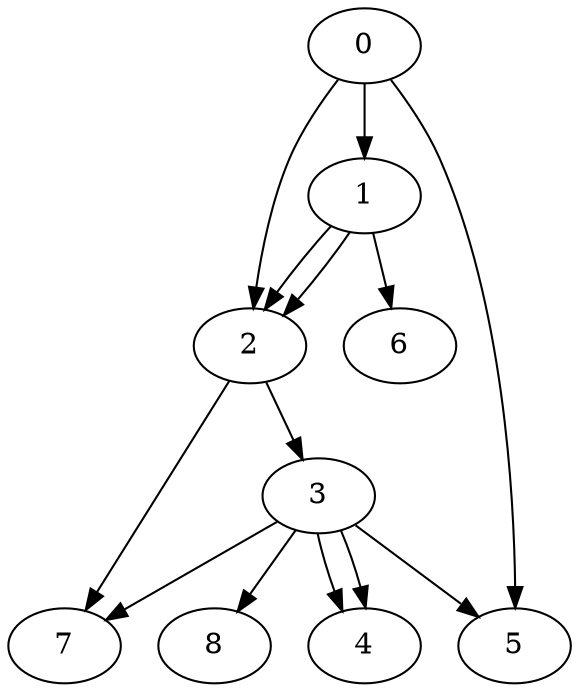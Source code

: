 digraph G {
 0 -> 2;
 0 -> 1;
 0 -> 5;
 1 -> 2;
 1 -> 6;
 1 -> 2;
 2 -> 3;
 2 -> 7;
 3 -> 7;
 3 -> 5;
 3 -> 4;
 3 -> 4;
 3 -> 8;
}
